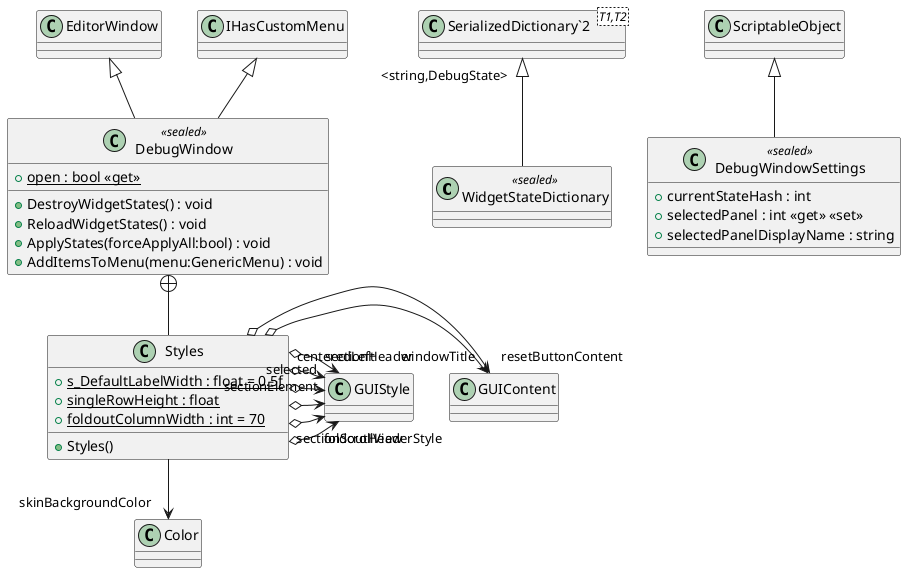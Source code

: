 @startuml
class WidgetStateDictionary <<sealed>> {
}
class DebugWindowSettings <<sealed>> {
    + currentStateHash : int
    + selectedPanel : int <<get>> <<set>>
    + selectedPanelDisplayName : string
}
class DebugWindow <<sealed>> {
    + {static} open : bool <<get>>
    + DestroyWidgetStates() : void
    + ReloadWidgetStates() : void
    + ApplyStates(forceApplyAll:bool) : void
    + AddItemsToMenu(menu:GenericMenu) : void
}
class "SerializedDictionary`2"<T1,T2> {
}
class Styles {
    + {static} s_DefaultLabelWidth : float = 0.5f
    + {static} singleRowHeight : float
    + {static} foldoutColumnWidth : int = 70
    + Styles()
}
"SerializedDictionary`2" "<string,DebugState>" <|-- WidgetStateDictionary
ScriptableObject <|-- DebugWindowSettings
EditorWindow <|-- DebugWindow
IHasCustomMenu <|-- DebugWindow
DebugWindow +-- Styles
Styles o-> "windowTitle" GUIContent
Styles o-> "resetButtonContent" GUIContent
Styles o-> "foldoutHeaderStyle" GUIStyle
Styles o-> "sectionScrollView" GUIStyle
Styles o-> "sectionElement" GUIStyle
Styles o-> "selected" GUIStyle
Styles o-> "sectionHeader" GUIStyle
Styles --> "skinBackgroundColor" Color
Styles o-> "centeredLeft" GUIStyle
@enduml
